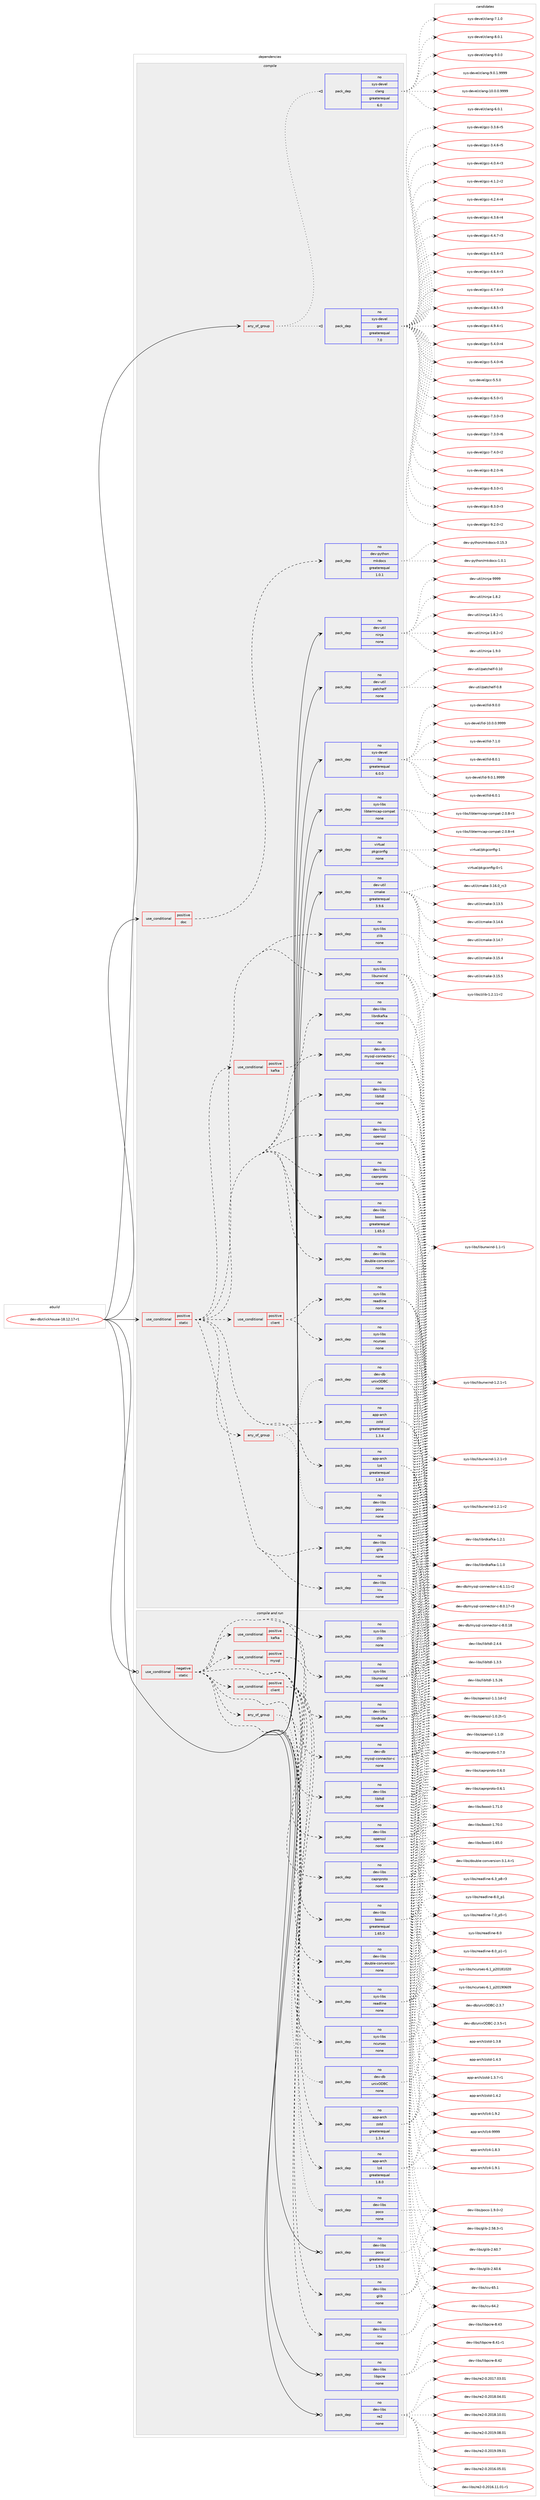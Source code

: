 digraph prolog {

# *************
# Graph options
# *************

newrank=true;
concentrate=true;
compound=true;
graph [rankdir=LR,fontname=Helvetica,fontsize=10,ranksep=1.5];#, ranksep=2.5, nodesep=0.2];
edge  [arrowhead=vee];
node  [fontname=Helvetica,fontsize=10];

# **********
# The ebuild
# **********

subgraph cluster_leftcol {
color=gray;
rank=same;
label=<<i>ebuild</i>>;
id [label="dev-db/clickhouse-18.12.17-r1", color=red, width=4, href="../dev-db/clickhouse-18.12.17-r1.svg"];
}

# ****************
# The dependencies
# ****************

subgraph cluster_midcol {
color=gray;
label=<<i>dependencies</i>>;
subgraph cluster_compile {
fillcolor="#eeeeee";
style=filled;
label=<<i>compile</i>>;
subgraph any9266 {
dependency517587 [label=<<TABLE BORDER="0" CELLBORDER="1" CELLSPACING="0" CELLPADDING="4"><TR><TD CELLPADDING="10">any_of_group</TD></TR></TABLE>>, shape=none, color=red];subgraph pack385512 {
dependency517588 [label=<<TABLE BORDER="0" CELLBORDER="1" CELLSPACING="0" CELLPADDING="4" WIDTH="220"><TR><TD ROWSPAN="6" CELLPADDING="30">pack_dep</TD></TR><TR><TD WIDTH="110">no</TD></TR><TR><TD>sys-devel</TD></TR><TR><TD>gcc</TD></TR><TR><TD>greaterequal</TD></TR><TR><TD>7.0</TD></TR></TABLE>>, shape=none, color=blue];
}
dependency517587:e -> dependency517588:w [weight=20,style="dotted",arrowhead="oinv"];
subgraph pack385513 {
dependency517589 [label=<<TABLE BORDER="0" CELLBORDER="1" CELLSPACING="0" CELLPADDING="4" WIDTH="220"><TR><TD ROWSPAN="6" CELLPADDING="30">pack_dep</TD></TR><TR><TD WIDTH="110">no</TD></TR><TR><TD>sys-devel</TD></TR><TR><TD>clang</TD></TR><TR><TD>greaterequal</TD></TR><TR><TD>6.0</TD></TR></TABLE>>, shape=none, color=blue];
}
dependency517587:e -> dependency517589:w [weight=20,style="dotted",arrowhead="oinv"];
}
id:e -> dependency517587:w [weight=20,style="solid",arrowhead="vee"];
subgraph cond122481 {
dependency517590 [label=<<TABLE BORDER="0" CELLBORDER="1" CELLSPACING="0" CELLPADDING="4"><TR><TD ROWSPAN="3" CELLPADDING="10">use_conditional</TD></TR><TR><TD>positive</TD></TR><TR><TD>doc</TD></TR></TABLE>>, shape=none, color=red];
subgraph pack385514 {
dependency517591 [label=<<TABLE BORDER="0" CELLBORDER="1" CELLSPACING="0" CELLPADDING="4" WIDTH="220"><TR><TD ROWSPAN="6" CELLPADDING="30">pack_dep</TD></TR><TR><TD WIDTH="110">no</TD></TR><TR><TD>dev-python</TD></TR><TR><TD>mkdocs</TD></TR><TR><TD>greaterequal</TD></TR><TR><TD>1.0.1</TD></TR></TABLE>>, shape=none, color=blue];
}
dependency517590:e -> dependency517591:w [weight=20,style="dashed",arrowhead="vee"];
}
id:e -> dependency517590:w [weight=20,style="solid",arrowhead="vee"];
subgraph cond122482 {
dependency517592 [label=<<TABLE BORDER="0" CELLBORDER="1" CELLSPACING="0" CELLPADDING="4"><TR><TD ROWSPAN="3" CELLPADDING="10">use_conditional</TD></TR><TR><TD>positive</TD></TR><TR><TD>static</TD></TR></TABLE>>, shape=none, color=red];
subgraph pack385515 {
dependency517593 [label=<<TABLE BORDER="0" CELLBORDER="1" CELLSPACING="0" CELLPADDING="4" WIDTH="220"><TR><TD ROWSPAN="6" CELLPADDING="30">pack_dep</TD></TR><TR><TD WIDTH="110">no</TD></TR><TR><TD>app-arch</TD></TR><TR><TD>lz4</TD></TR><TR><TD>greaterequal</TD></TR><TR><TD>1.8.0</TD></TR></TABLE>>, shape=none, color=blue];
}
dependency517592:e -> dependency517593:w [weight=20,style="dashed",arrowhead="vee"];
subgraph pack385516 {
dependency517594 [label=<<TABLE BORDER="0" CELLBORDER="1" CELLSPACING="0" CELLPADDING="4" WIDTH="220"><TR><TD ROWSPAN="6" CELLPADDING="30">pack_dep</TD></TR><TR><TD WIDTH="110">no</TD></TR><TR><TD>app-arch</TD></TR><TR><TD>zstd</TD></TR><TR><TD>greaterequal</TD></TR><TR><TD>1.3.4</TD></TR></TABLE>>, shape=none, color=blue];
}
dependency517592:e -> dependency517594:w [weight=20,style="dashed",arrowhead="vee"];
subgraph cond122483 {
dependency517595 [label=<<TABLE BORDER="0" CELLBORDER="1" CELLSPACING="0" CELLPADDING="4"><TR><TD ROWSPAN="3" CELLPADDING="10">use_conditional</TD></TR><TR><TD>positive</TD></TR><TR><TD>client</TD></TR></TABLE>>, shape=none, color=red];
subgraph pack385517 {
dependency517596 [label=<<TABLE BORDER="0" CELLBORDER="1" CELLSPACING="0" CELLPADDING="4" WIDTH="220"><TR><TD ROWSPAN="6" CELLPADDING="30">pack_dep</TD></TR><TR><TD WIDTH="110">no</TD></TR><TR><TD>sys-libs</TD></TR><TR><TD>ncurses</TD></TR><TR><TD>none</TD></TR><TR><TD></TD></TR></TABLE>>, shape=none, color=blue];
}
dependency517595:e -> dependency517596:w [weight=20,style="dashed",arrowhead="vee"];
subgraph pack385518 {
dependency517597 [label=<<TABLE BORDER="0" CELLBORDER="1" CELLSPACING="0" CELLPADDING="4" WIDTH="220"><TR><TD ROWSPAN="6" CELLPADDING="30">pack_dep</TD></TR><TR><TD WIDTH="110">no</TD></TR><TR><TD>sys-libs</TD></TR><TR><TD>readline</TD></TR><TR><TD>none</TD></TR><TR><TD></TD></TR></TABLE>>, shape=none, color=blue];
}
dependency517595:e -> dependency517597:w [weight=20,style="dashed",arrowhead="vee"];
}
dependency517592:e -> dependency517595:w [weight=20,style="dashed",arrowhead="vee"];
subgraph pack385519 {
dependency517598 [label=<<TABLE BORDER="0" CELLBORDER="1" CELLSPACING="0" CELLPADDING="4" WIDTH="220"><TR><TD ROWSPAN="6" CELLPADDING="30">pack_dep</TD></TR><TR><TD WIDTH="110">no</TD></TR><TR><TD>dev-libs</TD></TR><TR><TD>double-conversion</TD></TR><TR><TD>none</TD></TR><TR><TD></TD></TR></TABLE>>, shape=none, color=blue];
}
dependency517592:e -> dependency517598:w [weight=20,style="dashed",arrowhead="vee"];
subgraph pack385520 {
dependency517599 [label=<<TABLE BORDER="0" CELLBORDER="1" CELLSPACING="0" CELLPADDING="4" WIDTH="220"><TR><TD ROWSPAN="6" CELLPADDING="30">pack_dep</TD></TR><TR><TD WIDTH="110">no</TD></TR><TR><TD>dev-libs</TD></TR><TR><TD>capnproto</TD></TR><TR><TD>none</TD></TR><TR><TD></TD></TR></TABLE>>, shape=none, color=blue];
}
dependency517592:e -> dependency517599:w [weight=20,style="dashed",arrowhead="vee"];
subgraph pack385521 {
dependency517600 [label=<<TABLE BORDER="0" CELLBORDER="1" CELLSPACING="0" CELLPADDING="4" WIDTH="220"><TR><TD ROWSPAN="6" CELLPADDING="30">pack_dep</TD></TR><TR><TD WIDTH="110">no</TD></TR><TR><TD>dev-libs</TD></TR><TR><TD>libltdl</TD></TR><TR><TD>none</TD></TR><TR><TD></TD></TR></TABLE>>, shape=none, color=blue];
}
dependency517592:e -> dependency517600:w [weight=20,style="dashed",arrowhead="vee"];
subgraph pack385522 {
dependency517601 [label=<<TABLE BORDER="0" CELLBORDER="1" CELLSPACING="0" CELLPADDING="4" WIDTH="220"><TR><TD ROWSPAN="6" CELLPADDING="30">pack_dep</TD></TR><TR><TD WIDTH="110">no</TD></TR><TR><TD>sys-libs</TD></TR><TR><TD>libunwind</TD></TR><TR><TD>none</TD></TR><TR><TD></TD></TR></TABLE>>, shape=none, color=blue];
}
dependency517592:e -> dependency517601:w [weight=20,style="dashed",arrowhead="vee"];
subgraph pack385523 {
dependency517602 [label=<<TABLE BORDER="0" CELLBORDER="1" CELLSPACING="0" CELLPADDING="4" WIDTH="220"><TR><TD ROWSPAN="6" CELLPADDING="30">pack_dep</TD></TR><TR><TD WIDTH="110">no</TD></TR><TR><TD>sys-libs</TD></TR><TR><TD>zlib</TD></TR><TR><TD>none</TD></TR><TR><TD></TD></TR></TABLE>>, shape=none, color=blue];
}
dependency517592:e -> dependency517602:w [weight=20,style="dashed",arrowhead="vee"];
subgraph any9267 {
dependency517603 [label=<<TABLE BORDER="0" CELLBORDER="1" CELLSPACING="0" CELLPADDING="4"><TR><TD CELLPADDING="10">any_of_group</TD></TR></TABLE>>, shape=none, color=red];subgraph pack385524 {
dependency517604 [label=<<TABLE BORDER="0" CELLBORDER="1" CELLSPACING="0" CELLPADDING="4" WIDTH="220"><TR><TD ROWSPAN="6" CELLPADDING="30">pack_dep</TD></TR><TR><TD WIDTH="110">no</TD></TR><TR><TD>dev-db</TD></TR><TR><TD>unixODBC</TD></TR><TR><TD>none</TD></TR><TR><TD></TD></TR></TABLE>>, shape=none, color=blue];
}
dependency517603:e -> dependency517604:w [weight=20,style="dotted",arrowhead="oinv"];
subgraph pack385525 {
dependency517605 [label=<<TABLE BORDER="0" CELLBORDER="1" CELLSPACING="0" CELLPADDING="4" WIDTH="220"><TR><TD ROWSPAN="6" CELLPADDING="30">pack_dep</TD></TR><TR><TD WIDTH="110">no</TD></TR><TR><TD>dev-libs</TD></TR><TR><TD>poco</TD></TR><TR><TD>none</TD></TR><TR><TD></TD></TR></TABLE>>, shape=none, color=blue];
}
dependency517603:e -> dependency517605:w [weight=20,style="dotted",arrowhead="oinv"];
}
dependency517592:e -> dependency517603:w [weight=20,style="dashed",arrowhead="vee"];
subgraph pack385526 {
dependency517606 [label=<<TABLE BORDER="0" CELLBORDER="1" CELLSPACING="0" CELLPADDING="4" WIDTH="220"><TR><TD ROWSPAN="6" CELLPADDING="30">pack_dep</TD></TR><TR><TD WIDTH="110">no</TD></TR><TR><TD>dev-libs</TD></TR><TR><TD>icu</TD></TR><TR><TD>none</TD></TR><TR><TD></TD></TR></TABLE>>, shape=none, color=blue];
}
dependency517592:e -> dependency517606:w [weight=20,style="dashed",arrowhead="vee"];
subgraph pack385527 {
dependency517607 [label=<<TABLE BORDER="0" CELLBORDER="1" CELLSPACING="0" CELLPADDING="4" WIDTH="220"><TR><TD ROWSPAN="6" CELLPADDING="30">pack_dep</TD></TR><TR><TD WIDTH="110">no</TD></TR><TR><TD>dev-libs</TD></TR><TR><TD>glib</TD></TR><TR><TD>none</TD></TR><TR><TD></TD></TR></TABLE>>, shape=none, color=blue];
}
dependency517592:e -> dependency517607:w [weight=20,style="dashed",arrowhead="vee"];
subgraph pack385528 {
dependency517608 [label=<<TABLE BORDER="0" CELLBORDER="1" CELLSPACING="0" CELLPADDING="4" WIDTH="220"><TR><TD ROWSPAN="6" CELLPADDING="30">pack_dep</TD></TR><TR><TD WIDTH="110">no</TD></TR><TR><TD>dev-libs</TD></TR><TR><TD>boost</TD></TR><TR><TD>greaterequal</TD></TR><TR><TD>1.65.0</TD></TR></TABLE>>, shape=none, color=blue];
}
dependency517592:e -> dependency517608:w [weight=20,style="dashed",arrowhead="vee"];
subgraph pack385529 {
dependency517609 [label=<<TABLE BORDER="0" CELLBORDER="1" CELLSPACING="0" CELLPADDING="4" WIDTH="220"><TR><TD ROWSPAN="6" CELLPADDING="30">pack_dep</TD></TR><TR><TD WIDTH="110">no</TD></TR><TR><TD>dev-libs</TD></TR><TR><TD>openssl</TD></TR><TR><TD>none</TD></TR><TR><TD></TD></TR></TABLE>>, shape=none, color=blue];
}
dependency517592:e -> dependency517609:w [weight=20,style="dashed",arrowhead="vee"];
subgraph pack385530 {
dependency517610 [label=<<TABLE BORDER="0" CELLBORDER="1" CELLSPACING="0" CELLPADDING="4" WIDTH="220"><TR><TD ROWSPAN="6" CELLPADDING="30">pack_dep</TD></TR><TR><TD WIDTH="110">no</TD></TR><TR><TD>dev-db</TD></TR><TR><TD>mysql-connector-c</TD></TR><TR><TD>none</TD></TR><TR><TD></TD></TR></TABLE>>, shape=none, color=blue];
}
dependency517592:e -> dependency517610:w [weight=20,style="dashed",arrowhead="vee"];
subgraph cond122484 {
dependency517611 [label=<<TABLE BORDER="0" CELLBORDER="1" CELLSPACING="0" CELLPADDING="4"><TR><TD ROWSPAN="3" CELLPADDING="10">use_conditional</TD></TR><TR><TD>positive</TD></TR><TR><TD>kafka</TD></TR></TABLE>>, shape=none, color=red];
subgraph pack385531 {
dependency517612 [label=<<TABLE BORDER="0" CELLBORDER="1" CELLSPACING="0" CELLPADDING="4" WIDTH="220"><TR><TD ROWSPAN="6" CELLPADDING="30">pack_dep</TD></TR><TR><TD WIDTH="110">no</TD></TR><TR><TD>dev-libs</TD></TR><TR><TD>librdkafka</TD></TR><TR><TD>none</TD></TR><TR><TD></TD></TR></TABLE>>, shape=none, color=blue];
}
dependency517611:e -> dependency517612:w [weight=20,style="dashed",arrowhead="vee"];
}
dependency517592:e -> dependency517611:w [weight=20,style="dashed",arrowhead="vee"];
}
id:e -> dependency517592:w [weight=20,style="solid",arrowhead="vee"];
subgraph pack385532 {
dependency517613 [label=<<TABLE BORDER="0" CELLBORDER="1" CELLSPACING="0" CELLPADDING="4" WIDTH="220"><TR><TD ROWSPAN="6" CELLPADDING="30">pack_dep</TD></TR><TR><TD WIDTH="110">no</TD></TR><TR><TD>dev-util</TD></TR><TR><TD>cmake</TD></TR><TR><TD>greaterequal</TD></TR><TR><TD>3.9.6</TD></TR></TABLE>>, shape=none, color=blue];
}
id:e -> dependency517613:w [weight=20,style="solid",arrowhead="vee"];
subgraph pack385533 {
dependency517614 [label=<<TABLE BORDER="0" CELLBORDER="1" CELLSPACING="0" CELLPADDING="4" WIDTH="220"><TR><TD ROWSPAN="6" CELLPADDING="30">pack_dep</TD></TR><TR><TD WIDTH="110">no</TD></TR><TR><TD>dev-util</TD></TR><TR><TD>ninja</TD></TR><TR><TD>none</TD></TR><TR><TD></TD></TR></TABLE>>, shape=none, color=blue];
}
id:e -> dependency517614:w [weight=20,style="solid",arrowhead="vee"];
subgraph pack385534 {
dependency517615 [label=<<TABLE BORDER="0" CELLBORDER="1" CELLSPACING="0" CELLPADDING="4" WIDTH="220"><TR><TD ROWSPAN="6" CELLPADDING="30">pack_dep</TD></TR><TR><TD WIDTH="110">no</TD></TR><TR><TD>dev-util</TD></TR><TR><TD>patchelf</TD></TR><TR><TD>none</TD></TR><TR><TD></TD></TR></TABLE>>, shape=none, color=blue];
}
id:e -> dependency517615:w [weight=20,style="solid",arrowhead="vee"];
subgraph pack385535 {
dependency517616 [label=<<TABLE BORDER="0" CELLBORDER="1" CELLSPACING="0" CELLPADDING="4" WIDTH="220"><TR><TD ROWSPAN="6" CELLPADDING="30">pack_dep</TD></TR><TR><TD WIDTH="110">no</TD></TR><TR><TD>sys-devel</TD></TR><TR><TD>lld</TD></TR><TR><TD>greaterequal</TD></TR><TR><TD>6.0.0</TD></TR></TABLE>>, shape=none, color=blue];
}
id:e -> dependency517616:w [weight=20,style="solid",arrowhead="vee"];
subgraph pack385536 {
dependency517617 [label=<<TABLE BORDER="0" CELLBORDER="1" CELLSPACING="0" CELLPADDING="4" WIDTH="220"><TR><TD ROWSPAN="6" CELLPADDING="30">pack_dep</TD></TR><TR><TD WIDTH="110">no</TD></TR><TR><TD>sys-libs</TD></TR><TR><TD>libtermcap-compat</TD></TR><TR><TD>none</TD></TR><TR><TD></TD></TR></TABLE>>, shape=none, color=blue];
}
id:e -> dependency517617:w [weight=20,style="solid",arrowhead="vee"];
subgraph pack385537 {
dependency517618 [label=<<TABLE BORDER="0" CELLBORDER="1" CELLSPACING="0" CELLPADDING="4" WIDTH="220"><TR><TD ROWSPAN="6" CELLPADDING="30">pack_dep</TD></TR><TR><TD WIDTH="110">no</TD></TR><TR><TD>virtual</TD></TR><TR><TD>pkgconfig</TD></TR><TR><TD>none</TD></TR><TR><TD></TD></TR></TABLE>>, shape=none, color=blue];
}
id:e -> dependency517618:w [weight=20,style="solid",arrowhead="vee"];
}
subgraph cluster_compileandrun {
fillcolor="#eeeeee";
style=filled;
label=<<i>compile and run</i>>;
subgraph cond122485 {
dependency517619 [label=<<TABLE BORDER="0" CELLBORDER="1" CELLSPACING="0" CELLPADDING="4"><TR><TD ROWSPAN="3" CELLPADDING="10">use_conditional</TD></TR><TR><TD>negative</TD></TR><TR><TD>static</TD></TR></TABLE>>, shape=none, color=red];
subgraph pack385538 {
dependency517620 [label=<<TABLE BORDER="0" CELLBORDER="1" CELLSPACING="0" CELLPADDING="4" WIDTH="220"><TR><TD ROWSPAN="6" CELLPADDING="30">pack_dep</TD></TR><TR><TD WIDTH="110">no</TD></TR><TR><TD>app-arch</TD></TR><TR><TD>lz4</TD></TR><TR><TD>greaterequal</TD></TR><TR><TD>1.8.0</TD></TR></TABLE>>, shape=none, color=blue];
}
dependency517619:e -> dependency517620:w [weight=20,style="dashed",arrowhead="vee"];
subgraph pack385539 {
dependency517621 [label=<<TABLE BORDER="0" CELLBORDER="1" CELLSPACING="0" CELLPADDING="4" WIDTH="220"><TR><TD ROWSPAN="6" CELLPADDING="30">pack_dep</TD></TR><TR><TD WIDTH="110">no</TD></TR><TR><TD>app-arch</TD></TR><TR><TD>zstd</TD></TR><TR><TD>greaterequal</TD></TR><TR><TD>1.3.4</TD></TR></TABLE>>, shape=none, color=blue];
}
dependency517619:e -> dependency517621:w [weight=20,style="dashed",arrowhead="vee"];
subgraph cond122486 {
dependency517622 [label=<<TABLE BORDER="0" CELLBORDER="1" CELLSPACING="0" CELLPADDING="4"><TR><TD ROWSPAN="3" CELLPADDING="10">use_conditional</TD></TR><TR><TD>positive</TD></TR><TR><TD>client</TD></TR></TABLE>>, shape=none, color=red];
subgraph pack385540 {
dependency517623 [label=<<TABLE BORDER="0" CELLBORDER="1" CELLSPACING="0" CELLPADDING="4" WIDTH="220"><TR><TD ROWSPAN="6" CELLPADDING="30">pack_dep</TD></TR><TR><TD WIDTH="110">no</TD></TR><TR><TD>sys-libs</TD></TR><TR><TD>ncurses</TD></TR><TR><TD>none</TD></TR><TR><TD></TD></TR></TABLE>>, shape=none, color=blue];
}
dependency517622:e -> dependency517623:w [weight=20,style="dashed",arrowhead="vee"];
subgraph pack385541 {
dependency517624 [label=<<TABLE BORDER="0" CELLBORDER="1" CELLSPACING="0" CELLPADDING="4" WIDTH="220"><TR><TD ROWSPAN="6" CELLPADDING="30">pack_dep</TD></TR><TR><TD WIDTH="110">no</TD></TR><TR><TD>sys-libs</TD></TR><TR><TD>readline</TD></TR><TR><TD>none</TD></TR><TR><TD></TD></TR></TABLE>>, shape=none, color=blue];
}
dependency517622:e -> dependency517624:w [weight=20,style="dashed",arrowhead="vee"];
}
dependency517619:e -> dependency517622:w [weight=20,style="dashed",arrowhead="vee"];
subgraph pack385542 {
dependency517625 [label=<<TABLE BORDER="0" CELLBORDER="1" CELLSPACING="0" CELLPADDING="4" WIDTH="220"><TR><TD ROWSPAN="6" CELLPADDING="30">pack_dep</TD></TR><TR><TD WIDTH="110">no</TD></TR><TR><TD>dev-libs</TD></TR><TR><TD>double-conversion</TD></TR><TR><TD>none</TD></TR><TR><TD></TD></TR></TABLE>>, shape=none, color=blue];
}
dependency517619:e -> dependency517625:w [weight=20,style="dashed",arrowhead="vee"];
subgraph pack385543 {
dependency517626 [label=<<TABLE BORDER="0" CELLBORDER="1" CELLSPACING="0" CELLPADDING="4" WIDTH="220"><TR><TD ROWSPAN="6" CELLPADDING="30">pack_dep</TD></TR><TR><TD WIDTH="110">no</TD></TR><TR><TD>dev-libs</TD></TR><TR><TD>capnproto</TD></TR><TR><TD>none</TD></TR><TR><TD></TD></TR></TABLE>>, shape=none, color=blue];
}
dependency517619:e -> dependency517626:w [weight=20,style="dashed",arrowhead="vee"];
subgraph pack385544 {
dependency517627 [label=<<TABLE BORDER="0" CELLBORDER="1" CELLSPACING="0" CELLPADDING="4" WIDTH="220"><TR><TD ROWSPAN="6" CELLPADDING="30">pack_dep</TD></TR><TR><TD WIDTH="110">no</TD></TR><TR><TD>dev-libs</TD></TR><TR><TD>libltdl</TD></TR><TR><TD>none</TD></TR><TR><TD></TD></TR></TABLE>>, shape=none, color=blue];
}
dependency517619:e -> dependency517627:w [weight=20,style="dashed",arrowhead="vee"];
subgraph pack385545 {
dependency517628 [label=<<TABLE BORDER="0" CELLBORDER="1" CELLSPACING="0" CELLPADDING="4" WIDTH="220"><TR><TD ROWSPAN="6" CELLPADDING="30">pack_dep</TD></TR><TR><TD WIDTH="110">no</TD></TR><TR><TD>sys-libs</TD></TR><TR><TD>libunwind</TD></TR><TR><TD>none</TD></TR><TR><TD></TD></TR></TABLE>>, shape=none, color=blue];
}
dependency517619:e -> dependency517628:w [weight=20,style="dashed",arrowhead="vee"];
subgraph pack385546 {
dependency517629 [label=<<TABLE BORDER="0" CELLBORDER="1" CELLSPACING="0" CELLPADDING="4" WIDTH="220"><TR><TD ROWSPAN="6" CELLPADDING="30">pack_dep</TD></TR><TR><TD WIDTH="110">no</TD></TR><TR><TD>sys-libs</TD></TR><TR><TD>zlib</TD></TR><TR><TD>none</TD></TR><TR><TD></TD></TR></TABLE>>, shape=none, color=blue];
}
dependency517619:e -> dependency517629:w [weight=20,style="dashed",arrowhead="vee"];
subgraph any9268 {
dependency517630 [label=<<TABLE BORDER="0" CELLBORDER="1" CELLSPACING="0" CELLPADDING="4"><TR><TD CELLPADDING="10">any_of_group</TD></TR></TABLE>>, shape=none, color=red];subgraph pack385547 {
dependency517631 [label=<<TABLE BORDER="0" CELLBORDER="1" CELLSPACING="0" CELLPADDING="4" WIDTH="220"><TR><TD ROWSPAN="6" CELLPADDING="30">pack_dep</TD></TR><TR><TD WIDTH="110">no</TD></TR><TR><TD>dev-db</TD></TR><TR><TD>unixODBC</TD></TR><TR><TD>none</TD></TR><TR><TD></TD></TR></TABLE>>, shape=none, color=blue];
}
dependency517630:e -> dependency517631:w [weight=20,style="dotted",arrowhead="oinv"];
subgraph pack385548 {
dependency517632 [label=<<TABLE BORDER="0" CELLBORDER="1" CELLSPACING="0" CELLPADDING="4" WIDTH="220"><TR><TD ROWSPAN="6" CELLPADDING="30">pack_dep</TD></TR><TR><TD WIDTH="110">no</TD></TR><TR><TD>dev-libs</TD></TR><TR><TD>poco</TD></TR><TR><TD>none</TD></TR><TR><TD></TD></TR></TABLE>>, shape=none, color=blue];
}
dependency517630:e -> dependency517632:w [weight=20,style="dotted",arrowhead="oinv"];
}
dependency517619:e -> dependency517630:w [weight=20,style="dashed",arrowhead="vee"];
subgraph pack385549 {
dependency517633 [label=<<TABLE BORDER="0" CELLBORDER="1" CELLSPACING="0" CELLPADDING="4" WIDTH="220"><TR><TD ROWSPAN="6" CELLPADDING="30">pack_dep</TD></TR><TR><TD WIDTH="110">no</TD></TR><TR><TD>dev-libs</TD></TR><TR><TD>icu</TD></TR><TR><TD>none</TD></TR><TR><TD></TD></TR></TABLE>>, shape=none, color=blue];
}
dependency517619:e -> dependency517633:w [weight=20,style="dashed",arrowhead="vee"];
subgraph pack385550 {
dependency517634 [label=<<TABLE BORDER="0" CELLBORDER="1" CELLSPACING="0" CELLPADDING="4" WIDTH="220"><TR><TD ROWSPAN="6" CELLPADDING="30">pack_dep</TD></TR><TR><TD WIDTH="110">no</TD></TR><TR><TD>dev-libs</TD></TR><TR><TD>glib</TD></TR><TR><TD>none</TD></TR><TR><TD></TD></TR></TABLE>>, shape=none, color=blue];
}
dependency517619:e -> dependency517634:w [weight=20,style="dashed",arrowhead="vee"];
subgraph pack385551 {
dependency517635 [label=<<TABLE BORDER="0" CELLBORDER="1" CELLSPACING="0" CELLPADDING="4" WIDTH="220"><TR><TD ROWSPAN="6" CELLPADDING="30">pack_dep</TD></TR><TR><TD WIDTH="110">no</TD></TR><TR><TD>dev-libs</TD></TR><TR><TD>boost</TD></TR><TR><TD>greaterequal</TD></TR><TR><TD>1.65.0</TD></TR></TABLE>>, shape=none, color=blue];
}
dependency517619:e -> dependency517635:w [weight=20,style="dashed",arrowhead="vee"];
subgraph pack385552 {
dependency517636 [label=<<TABLE BORDER="0" CELLBORDER="1" CELLSPACING="0" CELLPADDING="4" WIDTH="220"><TR><TD ROWSPAN="6" CELLPADDING="30">pack_dep</TD></TR><TR><TD WIDTH="110">no</TD></TR><TR><TD>dev-libs</TD></TR><TR><TD>openssl</TD></TR><TR><TD>none</TD></TR><TR><TD></TD></TR></TABLE>>, shape=none, color=blue];
}
dependency517619:e -> dependency517636:w [weight=20,style="dashed",arrowhead="vee"];
subgraph cond122487 {
dependency517637 [label=<<TABLE BORDER="0" CELLBORDER="1" CELLSPACING="0" CELLPADDING="4"><TR><TD ROWSPAN="3" CELLPADDING="10">use_conditional</TD></TR><TR><TD>positive</TD></TR><TR><TD>kafka</TD></TR></TABLE>>, shape=none, color=red];
subgraph pack385553 {
dependency517638 [label=<<TABLE BORDER="0" CELLBORDER="1" CELLSPACING="0" CELLPADDING="4" WIDTH="220"><TR><TD ROWSPAN="6" CELLPADDING="30">pack_dep</TD></TR><TR><TD WIDTH="110">no</TD></TR><TR><TD>dev-libs</TD></TR><TR><TD>librdkafka</TD></TR><TR><TD>none</TD></TR><TR><TD></TD></TR></TABLE>>, shape=none, color=blue];
}
dependency517637:e -> dependency517638:w [weight=20,style="dashed",arrowhead="vee"];
}
dependency517619:e -> dependency517637:w [weight=20,style="dashed",arrowhead="vee"];
subgraph cond122488 {
dependency517639 [label=<<TABLE BORDER="0" CELLBORDER="1" CELLSPACING="0" CELLPADDING="4"><TR><TD ROWSPAN="3" CELLPADDING="10">use_conditional</TD></TR><TR><TD>positive</TD></TR><TR><TD>mysql</TD></TR></TABLE>>, shape=none, color=red];
subgraph pack385554 {
dependency517640 [label=<<TABLE BORDER="0" CELLBORDER="1" CELLSPACING="0" CELLPADDING="4" WIDTH="220"><TR><TD ROWSPAN="6" CELLPADDING="30">pack_dep</TD></TR><TR><TD WIDTH="110">no</TD></TR><TR><TD>dev-db</TD></TR><TR><TD>mysql-connector-c</TD></TR><TR><TD>none</TD></TR><TR><TD></TD></TR></TABLE>>, shape=none, color=blue];
}
dependency517639:e -> dependency517640:w [weight=20,style="dashed",arrowhead="vee"];
}
dependency517619:e -> dependency517639:w [weight=20,style="dashed",arrowhead="vee"];
}
id:e -> dependency517619:w [weight=20,style="solid",arrowhead="odotvee"];
subgraph pack385555 {
dependency517641 [label=<<TABLE BORDER="0" CELLBORDER="1" CELLSPACING="0" CELLPADDING="4" WIDTH="220"><TR><TD ROWSPAN="6" CELLPADDING="30">pack_dep</TD></TR><TR><TD WIDTH="110">no</TD></TR><TR><TD>dev-libs</TD></TR><TR><TD>libpcre</TD></TR><TR><TD>none</TD></TR><TR><TD></TD></TR></TABLE>>, shape=none, color=blue];
}
id:e -> dependency517641:w [weight=20,style="solid",arrowhead="odotvee"];
subgraph pack385556 {
dependency517642 [label=<<TABLE BORDER="0" CELLBORDER="1" CELLSPACING="0" CELLPADDING="4" WIDTH="220"><TR><TD ROWSPAN="6" CELLPADDING="30">pack_dep</TD></TR><TR><TD WIDTH="110">no</TD></TR><TR><TD>dev-libs</TD></TR><TR><TD>poco</TD></TR><TR><TD>greaterequal</TD></TR><TR><TD>1.9.0</TD></TR></TABLE>>, shape=none, color=blue];
}
id:e -> dependency517642:w [weight=20,style="solid",arrowhead="odotvee"];
subgraph pack385557 {
dependency517643 [label=<<TABLE BORDER="0" CELLBORDER="1" CELLSPACING="0" CELLPADDING="4" WIDTH="220"><TR><TD ROWSPAN="6" CELLPADDING="30">pack_dep</TD></TR><TR><TD WIDTH="110">no</TD></TR><TR><TD>dev-libs</TD></TR><TR><TD>re2</TD></TR><TR><TD>none</TD></TR><TR><TD></TD></TR></TABLE>>, shape=none, color=blue];
}
id:e -> dependency517643:w [weight=20,style="solid",arrowhead="odotvee"];
}
subgraph cluster_run {
fillcolor="#eeeeee";
style=filled;
label=<<i>run</i>>;
}
}

# **************
# The candidates
# **************

subgraph cluster_choices {
rank=same;
color=gray;
label=<<i>candidates</i>>;

subgraph choice385512 {
color=black;
nodesep=1;
choice115121115451001011181011084710399994551465146544511453 [label="sys-devel/gcc-3.3.6-r5", color=red, width=4,href="../sys-devel/gcc-3.3.6-r5.svg"];
choice115121115451001011181011084710399994551465246544511453 [label="sys-devel/gcc-3.4.6-r5", color=red, width=4,href="../sys-devel/gcc-3.4.6-r5.svg"];
choice115121115451001011181011084710399994552464846524511451 [label="sys-devel/gcc-4.0.4-r3", color=red, width=4,href="../sys-devel/gcc-4.0.4-r3.svg"];
choice115121115451001011181011084710399994552464946504511450 [label="sys-devel/gcc-4.1.2-r2", color=red, width=4,href="../sys-devel/gcc-4.1.2-r2.svg"];
choice115121115451001011181011084710399994552465046524511452 [label="sys-devel/gcc-4.2.4-r4", color=red, width=4,href="../sys-devel/gcc-4.2.4-r4.svg"];
choice115121115451001011181011084710399994552465146544511452 [label="sys-devel/gcc-4.3.6-r4", color=red, width=4,href="../sys-devel/gcc-4.3.6-r4.svg"];
choice115121115451001011181011084710399994552465246554511451 [label="sys-devel/gcc-4.4.7-r3", color=red, width=4,href="../sys-devel/gcc-4.4.7-r3.svg"];
choice115121115451001011181011084710399994552465346524511451 [label="sys-devel/gcc-4.5.4-r3", color=red, width=4,href="../sys-devel/gcc-4.5.4-r3.svg"];
choice115121115451001011181011084710399994552465446524511451 [label="sys-devel/gcc-4.6.4-r3", color=red, width=4,href="../sys-devel/gcc-4.6.4-r3.svg"];
choice115121115451001011181011084710399994552465546524511451 [label="sys-devel/gcc-4.7.4-r3", color=red, width=4,href="../sys-devel/gcc-4.7.4-r3.svg"];
choice115121115451001011181011084710399994552465646534511451 [label="sys-devel/gcc-4.8.5-r3", color=red, width=4,href="../sys-devel/gcc-4.8.5-r3.svg"];
choice115121115451001011181011084710399994552465746524511449 [label="sys-devel/gcc-4.9.4-r1", color=red, width=4,href="../sys-devel/gcc-4.9.4-r1.svg"];
choice115121115451001011181011084710399994553465246484511452 [label="sys-devel/gcc-5.4.0-r4", color=red, width=4,href="../sys-devel/gcc-5.4.0-r4.svg"];
choice115121115451001011181011084710399994553465246484511454 [label="sys-devel/gcc-5.4.0-r6", color=red, width=4,href="../sys-devel/gcc-5.4.0-r6.svg"];
choice11512111545100101118101108471039999455346534648 [label="sys-devel/gcc-5.5.0", color=red, width=4,href="../sys-devel/gcc-5.5.0.svg"];
choice115121115451001011181011084710399994554465346484511449 [label="sys-devel/gcc-6.5.0-r1", color=red, width=4,href="../sys-devel/gcc-6.5.0-r1.svg"];
choice115121115451001011181011084710399994555465146484511451 [label="sys-devel/gcc-7.3.0-r3", color=red, width=4,href="../sys-devel/gcc-7.3.0-r3.svg"];
choice115121115451001011181011084710399994555465146484511454 [label="sys-devel/gcc-7.3.0-r6", color=red, width=4,href="../sys-devel/gcc-7.3.0-r6.svg"];
choice115121115451001011181011084710399994555465246484511450 [label="sys-devel/gcc-7.4.0-r2", color=red, width=4,href="../sys-devel/gcc-7.4.0-r2.svg"];
choice115121115451001011181011084710399994556465046484511454 [label="sys-devel/gcc-8.2.0-r6", color=red, width=4,href="../sys-devel/gcc-8.2.0-r6.svg"];
choice115121115451001011181011084710399994556465146484511449 [label="sys-devel/gcc-8.3.0-r1", color=red, width=4,href="../sys-devel/gcc-8.3.0-r1.svg"];
choice115121115451001011181011084710399994556465146484511451 [label="sys-devel/gcc-8.3.0-r3", color=red, width=4,href="../sys-devel/gcc-8.3.0-r3.svg"];
choice115121115451001011181011084710399994557465046484511450 [label="sys-devel/gcc-9.2.0-r2", color=red, width=4,href="../sys-devel/gcc-9.2.0-r2.svg"];
dependency517588:e -> choice115121115451001011181011084710399994551465146544511453:w [style=dotted,weight="100"];
dependency517588:e -> choice115121115451001011181011084710399994551465246544511453:w [style=dotted,weight="100"];
dependency517588:e -> choice115121115451001011181011084710399994552464846524511451:w [style=dotted,weight="100"];
dependency517588:e -> choice115121115451001011181011084710399994552464946504511450:w [style=dotted,weight="100"];
dependency517588:e -> choice115121115451001011181011084710399994552465046524511452:w [style=dotted,weight="100"];
dependency517588:e -> choice115121115451001011181011084710399994552465146544511452:w [style=dotted,weight="100"];
dependency517588:e -> choice115121115451001011181011084710399994552465246554511451:w [style=dotted,weight="100"];
dependency517588:e -> choice115121115451001011181011084710399994552465346524511451:w [style=dotted,weight="100"];
dependency517588:e -> choice115121115451001011181011084710399994552465446524511451:w [style=dotted,weight="100"];
dependency517588:e -> choice115121115451001011181011084710399994552465546524511451:w [style=dotted,weight="100"];
dependency517588:e -> choice115121115451001011181011084710399994552465646534511451:w [style=dotted,weight="100"];
dependency517588:e -> choice115121115451001011181011084710399994552465746524511449:w [style=dotted,weight="100"];
dependency517588:e -> choice115121115451001011181011084710399994553465246484511452:w [style=dotted,weight="100"];
dependency517588:e -> choice115121115451001011181011084710399994553465246484511454:w [style=dotted,weight="100"];
dependency517588:e -> choice11512111545100101118101108471039999455346534648:w [style=dotted,weight="100"];
dependency517588:e -> choice115121115451001011181011084710399994554465346484511449:w [style=dotted,weight="100"];
dependency517588:e -> choice115121115451001011181011084710399994555465146484511451:w [style=dotted,weight="100"];
dependency517588:e -> choice115121115451001011181011084710399994555465146484511454:w [style=dotted,weight="100"];
dependency517588:e -> choice115121115451001011181011084710399994555465246484511450:w [style=dotted,weight="100"];
dependency517588:e -> choice115121115451001011181011084710399994556465046484511454:w [style=dotted,weight="100"];
dependency517588:e -> choice115121115451001011181011084710399994556465146484511449:w [style=dotted,weight="100"];
dependency517588:e -> choice115121115451001011181011084710399994556465146484511451:w [style=dotted,weight="100"];
dependency517588:e -> choice115121115451001011181011084710399994557465046484511450:w [style=dotted,weight="100"];
}
subgraph choice385513 {
color=black;
nodesep=1;
choice11512111545100101118101108479910897110103454948464846484657575757 [label="sys-devel/clang-10.0.0.9999", color=red, width=4,href="../sys-devel/clang-10.0.0.9999.svg"];
choice11512111545100101118101108479910897110103455446484649 [label="sys-devel/clang-6.0.1", color=red, width=4,href="../sys-devel/clang-6.0.1.svg"];
choice11512111545100101118101108479910897110103455546494648 [label="sys-devel/clang-7.1.0", color=red, width=4,href="../sys-devel/clang-7.1.0.svg"];
choice11512111545100101118101108479910897110103455646484649 [label="sys-devel/clang-8.0.1", color=red, width=4,href="../sys-devel/clang-8.0.1.svg"];
choice11512111545100101118101108479910897110103455746484648 [label="sys-devel/clang-9.0.0", color=red, width=4,href="../sys-devel/clang-9.0.0.svg"];
choice115121115451001011181011084799108971101034557464846494657575757 [label="sys-devel/clang-9.0.1.9999", color=red, width=4,href="../sys-devel/clang-9.0.1.9999.svg"];
dependency517589:e -> choice11512111545100101118101108479910897110103454948464846484657575757:w [style=dotted,weight="100"];
dependency517589:e -> choice11512111545100101118101108479910897110103455446484649:w [style=dotted,weight="100"];
dependency517589:e -> choice11512111545100101118101108479910897110103455546494648:w [style=dotted,weight="100"];
dependency517589:e -> choice11512111545100101118101108479910897110103455646484649:w [style=dotted,weight="100"];
dependency517589:e -> choice11512111545100101118101108479910897110103455746484648:w [style=dotted,weight="100"];
dependency517589:e -> choice115121115451001011181011084799108971101034557464846494657575757:w [style=dotted,weight="100"];
}
subgraph choice385514 {
color=black;
nodesep=1;
choice10010111845112121116104111110471091071001119911545484649534651 [label="dev-python/mkdocs-0.15.3", color=red, width=4,href="../dev-python/mkdocs-0.15.3.svg"];
choice100101118451121211161041111104710910710011199115454946484649 [label="dev-python/mkdocs-1.0.1", color=red, width=4,href="../dev-python/mkdocs-1.0.1.svg"];
dependency517591:e -> choice10010111845112121116104111110471091071001119911545484649534651:w [style=dotted,weight="100"];
dependency517591:e -> choice100101118451121211161041111104710910710011199115454946484649:w [style=dotted,weight="100"];
}
subgraph choice385515 {
color=black;
nodesep=1;
choice971121124597114991044710812252454946564651 [label="app-arch/lz4-1.8.3", color=red, width=4,href="../app-arch/lz4-1.8.3.svg"];
choice971121124597114991044710812252454946574649 [label="app-arch/lz4-1.9.1", color=red, width=4,href="../app-arch/lz4-1.9.1.svg"];
choice971121124597114991044710812252454946574650 [label="app-arch/lz4-1.9.2", color=red, width=4,href="../app-arch/lz4-1.9.2.svg"];
choice9711211245971149910447108122524557575757 [label="app-arch/lz4-9999", color=red, width=4,href="../app-arch/lz4-9999.svg"];
dependency517593:e -> choice971121124597114991044710812252454946564651:w [style=dotted,weight="100"];
dependency517593:e -> choice971121124597114991044710812252454946574649:w [style=dotted,weight="100"];
dependency517593:e -> choice971121124597114991044710812252454946574650:w [style=dotted,weight="100"];
dependency517593:e -> choice9711211245971149910447108122524557575757:w [style=dotted,weight="100"];
}
subgraph choice385516 {
color=black;
nodesep=1;
choice97112112459711499104471221151161004549465146554511449 [label="app-arch/zstd-1.3.7-r1", color=red, width=4,href="../app-arch/zstd-1.3.7-r1.svg"];
choice9711211245971149910447122115116100454946514656 [label="app-arch/zstd-1.3.8", color=red, width=4,href="../app-arch/zstd-1.3.8.svg"];
choice9711211245971149910447122115116100454946524650 [label="app-arch/zstd-1.4.2", color=red, width=4,href="../app-arch/zstd-1.4.2.svg"];
choice9711211245971149910447122115116100454946524651 [label="app-arch/zstd-1.4.3", color=red, width=4,href="../app-arch/zstd-1.4.3.svg"];
dependency517594:e -> choice97112112459711499104471221151161004549465146554511449:w [style=dotted,weight="100"];
dependency517594:e -> choice9711211245971149910447122115116100454946514656:w [style=dotted,weight="100"];
dependency517594:e -> choice9711211245971149910447122115116100454946524650:w [style=dotted,weight="100"];
dependency517594:e -> choice9711211245971149910447122115116100454946524651:w [style=dotted,weight="100"];
}
subgraph choice385517 {
color=black;
nodesep=1;
choice1151211154510810598115471109911711411510111545544649951125048495649485048 [label="sys-libs/ncurses-6.1_p20181020", color=red, width=4,href="../sys-libs/ncurses-6.1_p20181020.svg"];
choice1151211154510810598115471109911711411510111545544649951125048495748544857 [label="sys-libs/ncurses-6.1_p20190609", color=red, width=4,href="../sys-libs/ncurses-6.1_p20190609.svg"];
dependency517596:e -> choice1151211154510810598115471109911711411510111545544649951125048495649485048:w [style=dotted,weight="100"];
dependency517596:e -> choice1151211154510810598115471109911711411510111545544649951125048495748544857:w [style=dotted,weight="100"];
}
subgraph choice385518 {
color=black;
nodesep=1;
choice115121115451081059811547114101971001081051101014554465195112564511451 [label="sys-libs/readline-6.3_p8-r3", color=red, width=4,href="../sys-libs/readline-6.3_p8-r3.svg"];
choice115121115451081059811547114101971001081051101014555464895112534511449 [label="sys-libs/readline-7.0_p5-r1", color=red, width=4,href="../sys-libs/readline-7.0_p5-r1.svg"];
choice1151211154510810598115471141019710010810511010145564648 [label="sys-libs/readline-8.0", color=red, width=4,href="../sys-libs/readline-8.0.svg"];
choice11512111545108105981154711410197100108105110101455646489511249 [label="sys-libs/readline-8.0_p1", color=red, width=4,href="../sys-libs/readline-8.0_p1.svg"];
choice115121115451081059811547114101971001081051101014556464895112494511449 [label="sys-libs/readline-8.0_p1-r1", color=red, width=4,href="../sys-libs/readline-8.0_p1-r1.svg"];
dependency517597:e -> choice115121115451081059811547114101971001081051101014554465195112564511451:w [style=dotted,weight="100"];
dependency517597:e -> choice115121115451081059811547114101971001081051101014555464895112534511449:w [style=dotted,weight="100"];
dependency517597:e -> choice1151211154510810598115471141019710010810511010145564648:w [style=dotted,weight="100"];
dependency517597:e -> choice11512111545108105981154711410197100108105110101455646489511249:w [style=dotted,weight="100"];
dependency517597:e -> choice115121115451081059811547114101971001081051101014556464895112494511449:w [style=dotted,weight="100"];
}
subgraph choice385519 {
color=black;
nodesep=1;
choice1001011184510810598115471001111179810810145991111101181011141151051111104551464946524511449 [label="dev-libs/double-conversion-3.1.4-r1", color=red, width=4,href="../dev-libs/double-conversion-3.1.4-r1.svg"];
dependency517598:e -> choice1001011184510810598115471001111179810810145991111101181011141151051111104551464946524511449:w [style=dotted,weight="100"];
}
subgraph choice385520 {
color=black;
nodesep=1;
choice1001011184510810598115479997112110112114111116111454846544648 [label="dev-libs/capnproto-0.6.0", color=red, width=4,href="../dev-libs/capnproto-0.6.0.svg"];
choice1001011184510810598115479997112110112114111116111454846544649 [label="dev-libs/capnproto-0.6.1", color=red, width=4,href="../dev-libs/capnproto-0.6.1.svg"];
choice1001011184510810598115479997112110112114111116111454846554648 [label="dev-libs/capnproto-0.7.0", color=red, width=4,href="../dev-libs/capnproto-0.7.0.svg"];
dependency517599:e -> choice1001011184510810598115479997112110112114111116111454846544648:w [style=dotted,weight="100"];
dependency517599:e -> choice1001011184510810598115479997112110112114111116111454846544649:w [style=dotted,weight="100"];
dependency517599:e -> choice1001011184510810598115479997112110112114111116111454846554648:w [style=dotted,weight="100"];
}
subgraph choice385521 {
color=black;
nodesep=1;
choice10010111845108105981154710810598108116100108454946514653 [label="dev-libs/libltdl-1.3.5", color=red, width=4,href="../dev-libs/libltdl-1.3.5.svg"];
choice1001011184510810598115471081059810811610010845494653465054 [label="dev-libs/libltdl-1.5.26", color=red, width=4,href="../dev-libs/libltdl-1.5.26.svg"];
choice10010111845108105981154710810598108116100108455046524654 [label="dev-libs/libltdl-2.4.6", color=red, width=4,href="../dev-libs/libltdl-2.4.6.svg"];
dependency517600:e -> choice10010111845108105981154710810598108116100108454946514653:w [style=dotted,weight="100"];
dependency517600:e -> choice1001011184510810598115471081059810811610010845494653465054:w [style=dotted,weight="100"];
dependency517600:e -> choice10010111845108105981154710810598108116100108455046524654:w [style=dotted,weight="100"];
}
subgraph choice385522 {
color=black;
nodesep=1;
choice11512111545108105981154710810598117110119105110100454946494511449 [label="sys-libs/libunwind-1.1-r1", color=red, width=4,href="../sys-libs/libunwind-1.1-r1.svg"];
choice115121115451081059811547108105981171101191051101004549465046494511449 [label="sys-libs/libunwind-1.2.1-r1", color=red, width=4,href="../sys-libs/libunwind-1.2.1-r1.svg"];
choice115121115451081059811547108105981171101191051101004549465046494511450 [label="sys-libs/libunwind-1.2.1-r2", color=red, width=4,href="../sys-libs/libunwind-1.2.1-r2.svg"];
choice115121115451081059811547108105981171101191051101004549465046494511451 [label="sys-libs/libunwind-1.2.1-r3", color=red, width=4,href="../sys-libs/libunwind-1.2.1-r3.svg"];
dependency517601:e -> choice11512111545108105981154710810598117110119105110100454946494511449:w [style=dotted,weight="100"];
dependency517601:e -> choice115121115451081059811547108105981171101191051101004549465046494511449:w [style=dotted,weight="100"];
dependency517601:e -> choice115121115451081059811547108105981171101191051101004549465046494511450:w [style=dotted,weight="100"];
dependency517601:e -> choice115121115451081059811547108105981171101191051101004549465046494511451:w [style=dotted,weight="100"];
}
subgraph choice385523 {
color=black;
nodesep=1;
choice11512111545108105981154712210810598454946504649494511450 [label="sys-libs/zlib-1.2.11-r2", color=red, width=4,href="../sys-libs/zlib-1.2.11-r2.svg"];
dependency517602:e -> choice11512111545108105981154712210810598454946504649494511450:w [style=dotted,weight="100"];
}
subgraph choice385524 {
color=black;
nodesep=1;
choice100101118451009847117110105120796866674550465146534511449 [label="dev-db/unixODBC-2.3.5-r1", color=red, width=4,href="../dev-db/unixODBC-2.3.5-r1.svg"];
choice10010111845100984711711010512079686667455046514655 [label="dev-db/unixODBC-2.3.7", color=red, width=4,href="../dev-db/unixODBC-2.3.7.svg"];
dependency517604:e -> choice100101118451009847117110105120796866674550465146534511449:w [style=dotted,weight="100"];
dependency517604:e -> choice10010111845100984711711010512079686667455046514655:w [style=dotted,weight="100"];
}
subgraph choice385525 {
color=black;
nodesep=1;
choice100101118451081059811547112111991114549465746484511450 [label="dev-libs/poco-1.9.0-r2", color=red, width=4,href="../dev-libs/poco-1.9.0-r2.svg"];
dependency517605:e -> choice100101118451081059811547112111991114549465746484511450:w [style=dotted,weight="100"];
}
subgraph choice385526 {
color=black;
nodesep=1;
choice100101118451081059811547105991174554524650 [label="dev-libs/icu-64.2", color=red, width=4,href="../dev-libs/icu-64.2.svg"];
choice100101118451081059811547105991174554534649 [label="dev-libs/icu-65.1", color=red, width=4,href="../dev-libs/icu-65.1.svg"];
dependency517606:e -> choice100101118451081059811547105991174554524650:w [style=dotted,weight="100"];
dependency517606:e -> choice100101118451081059811547105991174554534649:w [style=dotted,weight="100"];
}
subgraph choice385527 {
color=black;
nodesep=1;
choice10010111845108105981154710310810598455046535646514511449 [label="dev-libs/glib-2.58.3-r1", color=red, width=4,href="../dev-libs/glib-2.58.3-r1.svg"];
choice1001011184510810598115471031081059845504654484654 [label="dev-libs/glib-2.60.6", color=red, width=4,href="../dev-libs/glib-2.60.6.svg"];
choice1001011184510810598115471031081059845504654484655 [label="dev-libs/glib-2.60.7", color=red, width=4,href="../dev-libs/glib-2.60.7.svg"];
dependency517607:e -> choice10010111845108105981154710310810598455046535646514511449:w [style=dotted,weight="100"];
dependency517607:e -> choice1001011184510810598115471031081059845504654484654:w [style=dotted,weight="100"];
dependency517607:e -> choice1001011184510810598115471031081059845504654484655:w [style=dotted,weight="100"];
}
subgraph choice385528 {
color=black;
nodesep=1;
choice1001011184510810598115479811111111511645494654534648 [label="dev-libs/boost-1.65.0", color=red, width=4,href="../dev-libs/boost-1.65.0.svg"];
choice1001011184510810598115479811111111511645494655484648 [label="dev-libs/boost-1.70.0", color=red, width=4,href="../dev-libs/boost-1.70.0.svg"];
choice1001011184510810598115479811111111511645494655494648 [label="dev-libs/boost-1.71.0", color=red, width=4,href="../dev-libs/boost-1.71.0.svg"];
dependency517608:e -> choice1001011184510810598115479811111111511645494654534648:w [style=dotted,weight="100"];
dependency517608:e -> choice1001011184510810598115479811111111511645494655484648:w [style=dotted,weight="100"];
dependency517608:e -> choice1001011184510810598115479811111111511645494655494648:w [style=dotted,weight="100"];
}
subgraph choice385529 {
color=black;
nodesep=1;
choice1001011184510810598115471111121011101151151084549464846501164511449 [label="dev-libs/openssl-1.0.2t-r1", color=red, width=4,href="../dev-libs/openssl-1.0.2t-r1.svg"];
choice100101118451081059811547111112101110115115108454946494648108 [label="dev-libs/openssl-1.1.0l", color=red, width=4,href="../dev-libs/openssl-1.1.0l.svg"];
choice1001011184510810598115471111121011101151151084549464946491004511450 [label="dev-libs/openssl-1.1.1d-r2", color=red, width=4,href="../dev-libs/openssl-1.1.1d-r2.svg"];
dependency517609:e -> choice1001011184510810598115471111121011101151151084549464846501164511449:w [style=dotted,weight="100"];
dependency517609:e -> choice100101118451081059811547111112101110115115108454946494648108:w [style=dotted,weight="100"];
dependency517609:e -> choice1001011184510810598115471111121011101151151084549464946491004511450:w [style=dotted,weight="100"];
}
subgraph choice385530 {
color=black;
nodesep=1;
choice1001011184510098471091211151131084599111110110101991161111144599455446494649494511450 [label="dev-db/mysql-connector-c-6.1.11-r2", color=red, width=4,href="../dev-db/mysql-connector-c-6.1.11-r2.svg"];
choice1001011184510098471091211151131084599111110110101991161111144599455646484649554511451 [label="dev-db/mysql-connector-c-8.0.17-r3", color=red, width=4,href="../dev-db/mysql-connector-c-8.0.17-r3.svg"];
choice100101118451009847109121115113108459911111011010199116111114459945564648464956 [label="dev-db/mysql-connector-c-8.0.18", color=red, width=4,href="../dev-db/mysql-connector-c-8.0.18.svg"];
dependency517610:e -> choice1001011184510098471091211151131084599111110110101991161111144599455446494649494511450:w [style=dotted,weight="100"];
dependency517610:e -> choice1001011184510098471091211151131084599111110110101991161111144599455646484649554511451:w [style=dotted,weight="100"];
dependency517610:e -> choice100101118451009847109121115113108459911111011010199116111114459945564648464956:w [style=dotted,weight="100"];
}
subgraph choice385531 {
color=black;
nodesep=1;
choice100101118451081059811547108105981141001079710210797454946494648 [label="dev-libs/librdkafka-1.1.0", color=red, width=4,href="../dev-libs/librdkafka-1.1.0.svg"];
choice100101118451081059811547108105981141001079710210797454946504649 [label="dev-libs/librdkafka-1.2.1", color=red, width=4,href="../dev-libs/librdkafka-1.2.1.svg"];
dependency517612:e -> choice100101118451081059811547108105981141001079710210797454946494648:w [style=dotted,weight="100"];
dependency517612:e -> choice100101118451081059811547108105981141001079710210797454946504649:w [style=dotted,weight="100"];
}
subgraph choice385532 {
color=black;
nodesep=1;
choice1001011184511711610510847991099710710145514649514653 [label="dev-util/cmake-3.13.5", color=red, width=4,href="../dev-util/cmake-3.13.5.svg"];
choice1001011184511711610510847991099710710145514649524654 [label="dev-util/cmake-3.14.6", color=red, width=4,href="../dev-util/cmake-3.14.6.svg"];
choice1001011184511711610510847991099710710145514649524655 [label="dev-util/cmake-3.14.7", color=red, width=4,href="../dev-util/cmake-3.14.7.svg"];
choice1001011184511711610510847991099710710145514649534652 [label="dev-util/cmake-3.15.4", color=red, width=4,href="../dev-util/cmake-3.15.4.svg"];
choice1001011184511711610510847991099710710145514649534653 [label="dev-util/cmake-3.15.5", color=red, width=4,href="../dev-util/cmake-3.15.5.svg"];
choice1001011184511711610510847991099710710145514649544648951149951 [label="dev-util/cmake-3.16.0_rc3", color=red, width=4,href="../dev-util/cmake-3.16.0_rc3.svg"];
dependency517613:e -> choice1001011184511711610510847991099710710145514649514653:w [style=dotted,weight="100"];
dependency517613:e -> choice1001011184511711610510847991099710710145514649524654:w [style=dotted,weight="100"];
dependency517613:e -> choice1001011184511711610510847991099710710145514649524655:w [style=dotted,weight="100"];
dependency517613:e -> choice1001011184511711610510847991099710710145514649534652:w [style=dotted,weight="100"];
dependency517613:e -> choice1001011184511711610510847991099710710145514649534653:w [style=dotted,weight="100"];
dependency517613:e -> choice1001011184511711610510847991099710710145514649544648951149951:w [style=dotted,weight="100"];
}
subgraph choice385533 {
color=black;
nodesep=1;
choice100101118451171161051084711010511010697454946564650 [label="dev-util/ninja-1.8.2", color=red, width=4,href="../dev-util/ninja-1.8.2.svg"];
choice1001011184511711610510847110105110106974549465646504511449 [label="dev-util/ninja-1.8.2-r1", color=red, width=4,href="../dev-util/ninja-1.8.2-r1.svg"];
choice1001011184511711610510847110105110106974549465646504511450 [label="dev-util/ninja-1.8.2-r2", color=red, width=4,href="../dev-util/ninja-1.8.2-r2.svg"];
choice100101118451171161051084711010511010697454946574648 [label="dev-util/ninja-1.9.0", color=red, width=4,href="../dev-util/ninja-1.9.0.svg"];
choice1001011184511711610510847110105110106974557575757 [label="dev-util/ninja-9999", color=red, width=4,href="../dev-util/ninja-9999.svg"];
dependency517614:e -> choice100101118451171161051084711010511010697454946564650:w [style=dotted,weight="100"];
dependency517614:e -> choice1001011184511711610510847110105110106974549465646504511449:w [style=dotted,weight="100"];
dependency517614:e -> choice1001011184511711610510847110105110106974549465646504511450:w [style=dotted,weight="100"];
dependency517614:e -> choice100101118451171161051084711010511010697454946574648:w [style=dotted,weight="100"];
dependency517614:e -> choice1001011184511711610510847110105110106974557575757:w [style=dotted,weight="100"];
}
subgraph choice385534 {
color=black;
nodesep=1;
choice100101118451171161051084711297116991041011081024548464948 [label="dev-util/patchelf-0.10", color=red, width=4,href="../dev-util/patchelf-0.10.svg"];
choice1001011184511711610510847112971169910410110810245484656 [label="dev-util/patchelf-0.8", color=red, width=4,href="../dev-util/patchelf-0.8.svg"];
dependency517615:e -> choice100101118451171161051084711297116991041011081024548464948:w [style=dotted,weight="100"];
dependency517615:e -> choice1001011184511711610510847112971169910410110810245484656:w [style=dotted,weight="100"];
}
subgraph choice385535 {
color=black;
nodesep=1;
choice1151211154510010111810110847108108100454948464846484657575757 [label="sys-devel/lld-10.0.0.9999", color=red, width=4,href="../sys-devel/lld-10.0.0.9999.svg"];
choice1151211154510010111810110847108108100455446484649 [label="sys-devel/lld-6.0.1", color=red, width=4,href="../sys-devel/lld-6.0.1.svg"];
choice1151211154510010111810110847108108100455546494648 [label="sys-devel/lld-7.1.0", color=red, width=4,href="../sys-devel/lld-7.1.0.svg"];
choice1151211154510010111810110847108108100455646484649 [label="sys-devel/lld-8.0.1", color=red, width=4,href="../sys-devel/lld-8.0.1.svg"];
choice1151211154510010111810110847108108100455746484648 [label="sys-devel/lld-9.0.0", color=red, width=4,href="../sys-devel/lld-9.0.0.svg"];
choice11512111545100101118101108471081081004557464846494657575757 [label="sys-devel/lld-9.0.1.9999", color=red, width=4,href="../sys-devel/lld-9.0.1.9999.svg"];
dependency517616:e -> choice1151211154510010111810110847108108100454948464846484657575757:w [style=dotted,weight="100"];
dependency517616:e -> choice1151211154510010111810110847108108100455446484649:w [style=dotted,weight="100"];
dependency517616:e -> choice1151211154510010111810110847108108100455546494648:w [style=dotted,weight="100"];
dependency517616:e -> choice1151211154510010111810110847108108100455646484649:w [style=dotted,weight="100"];
dependency517616:e -> choice1151211154510010111810110847108108100455746484648:w [style=dotted,weight="100"];
dependency517616:e -> choice11512111545100101118101108471081081004557464846494657575757:w [style=dotted,weight="100"];
}
subgraph choice385536 {
color=black;
nodesep=1;
choice1151211154510810598115471081059811610111410999971124599111109112971164550464846564511451 [label="sys-libs/libtermcap-compat-2.0.8-r3", color=red, width=4,href="../sys-libs/libtermcap-compat-2.0.8-r3.svg"];
choice1151211154510810598115471081059811610111410999971124599111109112971164550464846564511452 [label="sys-libs/libtermcap-compat-2.0.8-r4", color=red, width=4,href="../sys-libs/libtermcap-compat-2.0.8-r4.svg"];
dependency517617:e -> choice1151211154510810598115471081059811610111410999971124599111109112971164550464846564511451:w [style=dotted,weight="100"];
dependency517617:e -> choice1151211154510810598115471081059811610111410999971124599111109112971164550464846564511452:w [style=dotted,weight="100"];
}
subgraph choice385537 {
color=black;
nodesep=1;
choice11810511411611797108471121071039911111010210510345484511449 [label="virtual/pkgconfig-0-r1", color=red, width=4,href="../virtual/pkgconfig-0-r1.svg"];
choice1181051141161179710847112107103991111101021051034549 [label="virtual/pkgconfig-1", color=red, width=4,href="../virtual/pkgconfig-1.svg"];
dependency517618:e -> choice11810511411611797108471121071039911111010210510345484511449:w [style=dotted,weight="100"];
dependency517618:e -> choice1181051141161179710847112107103991111101021051034549:w [style=dotted,weight="100"];
}
subgraph choice385538 {
color=black;
nodesep=1;
choice971121124597114991044710812252454946564651 [label="app-arch/lz4-1.8.3", color=red, width=4,href="../app-arch/lz4-1.8.3.svg"];
choice971121124597114991044710812252454946574649 [label="app-arch/lz4-1.9.1", color=red, width=4,href="../app-arch/lz4-1.9.1.svg"];
choice971121124597114991044710812252454946574650 [label="app-arch/lz4-1.9.2", color=red, width=4,href="../app-arch/lz4-1.9.2.svg"];
choice9711211245971149910447108122524557575757 [label="app-arch/lz4-9999", color=red, width=4,href="../app-arch/lz4-9999.svg"];
dependency517620:e -> choice971121124597114991044710812252454946564651:w [style=dotted,weight="100"];
dependency517620:e -> choice971121124597114991044710812252454946574649:w [style=dotted,weight="100"];
dependency517620:e -> choice971121124597114991044710812252454946574650:w [style=dotted,weight="100"];
dependency517620:e -> choice9711211245971149910447108122524557575757:w [style=dotted,weight="100"];
}
subgraph choice385539 {
color=black;
nodesep=1;
choice97112112459711499104471221151161004549465146554511449 [label="app-arch/zstd-1.3.7-r1", color=red, width=4,href="../app-arch/zstd-1.3.7-r1.svg"];
choice9711211245971149910447122115116100454946514656 [label="app-arch/zstd-1.3.8", color=red, width=4,href="../app-arch/zstd-1.3.8.svg"];
choice9711211245971149910447122115116100454946524650 [label="app-arch/zstd-1.4.2", color=red, width=4,href="../app-arch/zstd-1.4.2.svg"];
choice9711211245971149910447122115116100454946524651 [label="app-arch/zstd-1.4.3", color=red, width=4,href="../app-arch/zstd-1.4.3.svg"];
dependency517621:e -> choice97112112459711499104471221151161004549465146554511449:w [style=dotted,weight="100"];
dependency517621:e -> choice9711211245971149910447122115116100454946514656:w [style=dotted,weight="100"];
dependency517621:e -> choice9711211245971149910447122115116100454946524650:w [style=dotted,weight="100"];
dependency517621:e -> choice9711211245971149910447122115116100454946524651:w [style=dotted,weight="100"];
}
subgraph choice385540 {
color=black;
nodesep=1;
choice1151211154510810598115471109911711411510111545544649951125048495649485048 [label="sys-libs/ncurses-6.1_p20181020", color=red, width=4,href="../sys-libs/ncurses-6.1_p20181020.svg"];
choice1151211154510810598115471109911711411510111545544649951125048495748544857 [label="sys-libs/ncurses-6.1_p20190609", color=red, width=4,href="../sys-libs/ncurses-6.1_p20190609.svg"];
dependency517623:e -> choice1151211154510810598115471109911711411510111545544649951125048495649485048:w [style=dotted,weight="100"];
dependency517623:e -> choice1151211154510810598115471109911711411510111545544649951125048495748544857:w [style=dotted,weight="100"];
}
subgraph choice385541 {
color=black;
nodesep=1;
choice115121115451081059811547114101971001081051101014554465195112564511451 [label="sys-libs/readline-6.3_p8-r3", color=red, width=4,href="../sys-libs/readline-6.3_p8-r3.svg"];
choice115121115451081059811547114101971001081051101014555464895112534511449 [label="sys-libs/readline-7.0_p5-r1", color=red, width=4,href="../sys-libs/readline-7.0_p5-r1.svg"];
choice1151211154510810598115471141019710010810511010145564648 [label="sys-libs/readline-8.0", color=red, width=4,href="../sys-libs/readline-8.0.svg"];
choice11512111545108105981154711410197100108105110101455646489511249 [label="sys-libs/readline-8.0_p1", color=red, width=4,href="../sys-libs/readline-8.0_p1.svg"];
choice115121115451081059811547114101971001081051101014556464895112494511449 [label="sys-libs/readline-8.0_p1-r1", color=red, width=4,href="../sys-libs/readline-8.0_p1-r1.svg"];
dependency517624:e -> choice115121115451081059811547114101971001081051101014554465195112564511451:w [style=dotted,weight="100"];
dependency517624:e -> choice115121115451081059811547114101971001081051101014555464895112534511449:w [style=dotted,weight="100"];
dependency517624:e -> choice1151211154510810598115471141019710010810511010145564648:w [style=dotted,weight="100"];
dependency517624:e -> choice11512111545108105981154711410197100108105110101455646489511249:w [style=dotted,weight="100"];
dependency517624:e -> choice115121115451081059811547114101971001081051101014556464895112494511449:w [style=dotted,weight="100"];
}
subgraph choice385542 {
color=black;
nodesep=1;
choice1001011184510810598115471001111179810810145991111101181011141151051111104551464946524511449 [label="dev-libs/double-conversion-3.1.4-r1", color=red, width=4,href="../dev-libs/double-conversion-3.1.4-r1.svg"];
dependency517625:e -> choice1001011184510810598115471001111179810810145991111101181011141151051111104551464946524511449:w [style=dotted,weight="100"];
}
subgraph choice385543 {
color=black;
nodesep=1;
choice1001011184510810598115479997112110112114111116111454846544648 [label="dev-libs/capnproto-0.6.0", color=red, width=4,href="../dev-libs/capnproto-0.6.0.svg"];
choice1001011184510810598115479997112110112114111116111454846544649 [label="dev-libs/capnproto-0.6.1", color=red, width=4,href="../dev-libs/capnproto-0.6.1.svg"];
choice1001011184510810598115479997112110112114111116111454846554648 [label="dev-libs/capnproto-0.7.0", color=red, width=4,href="../dev-libs/capnproto-0.7.0.svg"];
dependency517626:e -> choice1001011184510810598115479997112110112114111116111454846544648:w [style=dotted,weight="100"];
dependency517626:e -> choice1001011184510810598115479997112110112114111116111454846544649:w [style=dotted,weight="100"];
dependency517626:e -> choice1001011184510810598115479997112110112114111116111454846554648:w [style=dotted,weight="100"];
}
subgraph choice385544 {
color=black;
nodesep=1;
choice10010111845108105981154710810598108116100108454946514653 [label="dev-libs/libltdl-1.3.5", color=red, width=4,href="../dev-libs/libltdl-1.3.5.svg"];
choice1001011184510810598115471081059810811610010845494653465054 [label="dev-libs/libltdl-1.5.26", color=red, width=4,href="../dev-libs/libltdl-1.5.26.svg"];
choice10010111845108105981154710810598108116100108455046524654 [label="dev-libs/libltdl-2.4.6", color=red, width=4,href="../dev-libs/libltdl-2.4.6.svg"];
dependency517627:e -> choice10010111845108105981154710810598108116100108454946514653:w [style=dotted,weight="100"];
dependency517627:e -> choice1001011184510810598115471081059810811610010845494653465054:w [style=dotted,weight="100"];
dependency517627:e -> choice10010111845108105981154710810598108116100108455046524654:w [style=dotted,weight="100"];
}
subgraph choice385545 {
color=black;
nodesep=1;
choice11512111545108105981154710810598117110119105110100454946494511449 [label="sys-libs/libunwind-1.1-r1", color=red, width=4,href="../sys-libs/libunwind-1.1-r1.svg"];
choice115121115451081059811547108105981171101191051101004549465046494511449 [label="sys-libs/libunwind-1.2.1-r1", color=red, width=4,href="../sys-libs/libunwind-1.2.1-r1.svg"];
choice115121115451081059811547108105981171101191051101004549465046494511450 [label="sys-libs/libunwind-1.2.1-r2", color=red, width=4,href="../sys-libs/libunwind-1.2.1-r2.svg"];
choice115121115451081059811547108105981171101191051101004549465046494511451 [label="sys-libs/libunwind-1.2.1-r3", color=red, width=4,href="../sys-libs/libunwind-1.2.1-r3.svg"];
dependency517628:e -> choice11512111545108105981154710810598117110119105110100454946494511449:w [style=dotted,weight="100"];
dependency517628:e -> choice115121115451081059811547108105981171101191051101004549465046494511449:w [style=dotted,weight="100"];
dependency517628:e -> choice115121115451081059811547108105981171101191051101004549465046494511450:w [style=dotted,weight="100"];
dependency517628:e -> choice115121115451081059811547108105981171101191051101004549465046494511451:w [style=dotted,weight="100"];
}
subgraph choice385546 {
color=black;
nodesep=1;
choice11512111545108105981154712210810598454946504649494511450 [label="sys-libs/zlib-1.2.11-r2", color=red, width=4,href="../sys-libs/zlib-1.2.11-r2.svg"];
dependency517629:e -> choice11512111545108105981154712210810598454946504649494511450:w [style=dotted,weight="100"];
}
subgraph choice385547 {
color=black;
nodesep=1;
choice100101118451009847117110105120796866674550465146534511449 [label="dev-db/unixODBC-2.3.5-r1", color=red, width=4,href="../dev-db/unixODBC-2.3.5-r1.svg"];
choice10010111845100984711711010512079686667455046514655 [label="dev-db/unixODBC-2.3.7", color=red, width=4,href="../dev-db/unixODBC-2.3.7.svg"];
dependency517631:e -> choice100101118451009847117110105120796866674550465146534511449:w [style=dotted,weight="100"];
dependency517631:e -> choice10010111845100984711711010512079686667455046514655:w [style=dotted,weight="100"];
}
subgraph choice385548 {
color=black;
nodesep=1;
choice100101118451081059811547112111991114549465746484511450 [label="dev-libs/poco-1.9.0-r2", color=red, width=4,href="../dev-libs/poco-1.9.0-r2.svg"];
dependency517632:e -> choice100101118451081059811547112111991114549465746484511450:w [style=dotted,weight="100"];
}
subgraph choice385549 {
color=black;
nodesep=1;
choice100101118451081059811547105991174554524650 [label="dev-libs/icu-64.2", color=red, width=4,href="../dev-libs/icu-64.2.svg"];
choice100101118451081059811547105991174554534649 [label="dev-libs/icu-65.1", color=red, width=4,href="../dev-libs/icu-65.1.svg"];
dependency517633:e -> choice100101118451081059811547105991174554524650:w [style=dotted,weight="100"];
dependency517633:e -> choice100101118451081059811547105991174554534649:w [style=dotted,weight="100"];
}
subgraph choice385550 {
color=black;
nodesep=1;
choice10010111845108105981154710310810598455046535646514511449 [label="dev-libs/glib-2.58.3-r1", color=red, width=4,href="../dev-libs/glib-2.58.3-r1.svg"];
choice1001011184510810598115471031081059845504654484654 [label="dev-libs/glib-2.60.6", color=red, width=4,href="../dev-libs/glib-2.60.6.svg"];
choice1001011184510810598115471031081059845504654484655 [label="dev-libs/glib-2.60.7", color=red, width=4,href="../dev-libs/glib-2.60.7.svg"];
dependency517634:e -> choice10010111845108105981154710310810598455046535646514511449:w [style=dotted,weight="100"];
dependency517634:e -> choice1001011184510810598115471031081059845504654484654:w [style=dotted,weight="100"];
dependency517634:e -> choice1001011184510810598115471031081059845504654484655:w [style=dotted,weight="100"];
}
subgraph choice385551 {
color=black;
nodesep=1;
choice1001011184510810598115479811111111511645494654534648 [label="dev-libs/boost-1.65.0", color=red, width=4,href="../dev-libs/boost-1.65.0.svg"];
choice1001011184510810598115479811111111511645494655484648 [label="dev-libs/boost-1.70.0", color=red, width=4,href="../dev-libs/boost-1.70.0.svg"];
choice1001011184510810598115479811111111511645494655494648 [label="dev-libs/boost-1.71.0", color=red, width=4,href="../dev-libs/boost-1.71.0.svg"];
dependency517635:e -> choice1001011184510810598115479811111111511645494654534648:w [style=dotted,weight="100"];
dependency517635:e -> choice1001011184510810598115479811111111511645494655484648:w [style=dotted,weight="100"];
dependency517635:e -> choice1001011184510810598115479811111111511645494655494648:w [style=dotted,weight="100"];
}
subgraph choice385552 {
color=black;
nodesep=1;
choice1001011184510810598115471111121011101151151084549464846501164511449 [label="dev-libs/openssl-1.0.2t-r1", color=red, width=4,href="../dev-libs/openssl-1.0.2t-r1.svg"];
choice100101118451081059811547111112101110115115108454946494648108 [label="dev-libs/openssl-1.1.0l", color=red, width=4,href="../dev-libs/openssl-1.1.0l.svg"];
choice1001011184510810598115471111121011101151151084549464946491004511450 [label="dev-libs/openssl-1.1.1d-r2", color=red, width=4,href="../dev-libs/openssl-1.1.1d-r2.svg"];
dependency517636:e -> choice1001011184510810598115471111121011101151151084549464846501164511449:w [style=dotted,weight="100"];
dependency517636:e -> choice100101118451081059811547111112101110115115108454946494648108:w [style=dotted,weight="100"];
dependency517636:e -> choice1001011184510810598115471111121011101151151084549464946491004511450:w [style=dotted,weight="100"];
}
subgraph choice385553 {
color=black;
nodesep=1;
choice100101118451081059811547108105981141001079710210797454946494648 [label="dev-libs/librdkafka-1.1.0", color=red, width=4,href="../dev-libs/librdkafka-1.1.0.svg"];
choice100101118451081059811547108105981141001079710210797454946504649 [label="dev-libs/librdkafka-1.2.1", color=red, width=4,href="../dev-libs/librdkafka-1.2.1.svg"];
dependency517638:e -> choice100101118451081059811547108105981141001079710210797454946494648:w [style=dotted,weight="100"];
dependency517638:e -> choice100101118451081059811547108105981141001079710210797454946504649:w [style=dotted,weight="100"];
}
subgraph choice385554 {
color=black;
nodesep=1;
choice1001011184510098471091211151131084599111110110101991161111144599455446494649494511450 [label="dev-db/mysql-connector-c-6.1.11-r2", color=red, width=4,href="../dev-db/mysql-connector-c-6.1.11-r2.svg"];
choice1001011184510098471091211151131084599111110110101991161111144599455646484649554511451 [label="dev-db/mysql-connector-c-8.0.17-r3", color=red, width=4,href="../dev-db/mysql-connector-c-8.0.17-r3.svg"];
choice100101118451009847109121115113108459911111011010199116111114459945564648464956 [label="dev-db/mysql-connector-c-8.0.18", color=red, width=4,href="../dev-db/mysql-connector-c-8.0.18.svg"];
dependency517640:e -> choice1001011184510098471091211151131084599111110110101991161111144599455446494649494511450:w [style=dotted,weight="100"];
dependency517640:e -> choice1001011184510098471091211151131084599111110110101991161111144599455646484649554511451:w [style=dotted,weight="100"];
dependency517640:e -> choice100101118451009847109121115113108459911111011010199116111114459945564648464956:w [style=dotted,weight="100"];
}
subgraph choice385555 {
color=black;
nodesep=1;
choice100101118451081059811547108105981129911410145564652494511449 [label="dev-libs/libpcre-8.41-r1", color=red, width=4,href="../dev-libs/libpcre-8.41-r1.svg"];
choice10010111845108105981154710810598112991141014556465250 [label="dev-libs/libpcre-8.42", color=red, width=4,href="../dev-libs/libpcre-8.42.svg"];
choice10010111845108105981154710810598112991141014556465251 [label="dev-libs/libpcre-8.43", color=red, width=4,href="../dev-libs/libpcre-8.43.svg"];
dependency517641:e -> choice100101118451081059811547108105981129911410145564652494511449:w [style=dotted,weight="100"];
dependency517641:e -> choice10010111845108105981154710810598112991141014556465250:w [style=dotted,weight="100"];
dependency517641:e -> choice10010111845108105981154710810598112991141014556465251:w [style=dotted,weight="100"];
}
subgraph choice385556 {
color=black;
nodesep=1;
choice100101118451081059811547112111991114549465746484511450 [label="dev-libs/poco-1.9.0-r2", color=red, width=4,href="../dev-libs/poco-1.9.0-r2.svg"];
dependency517642:e -> choice100101118451081059811547112111991114549465746484511450:w [style=dotted,weight="100"];
}
subgraph choice385557 {
color=black;
nodesep=1;
choice1001011184510810598115471141015045484650484954464853464849 [label="dev-libs/re2-0.2016.05.01", color=red, width=4,href="../dev-libs/re2-0.2016.05.01.svg"];
choice10010111845108105981154711410150454846504849544649494648494511449 [label="dev-libs/re2-0.2016.11.01-r1", color=red, width=4,href="../dev-libs/re2-0.2016.11.01-r1.svg"];
choice1001011184510810598115471141015045484650484955464851464849 [label="dev-libs/re2-0.2017.03.01", color=red, width=4,href="../dev-libs/re2-0.2017.03.01.svg"];
choice1001011184510810598115471141015045484650484956464852464849 [label="dev-libs/re2-0.2018.04.01", color=red, width=4,href="../dev-libs/re2-0.2018.04.01.svg"];
choice1001011184510810598115471141015045484650484956464948464849 [label="dev-libs/re2-0.2018.10.01", color=red, width=4,href="../dev-libs/re2-0.2018.10.01.svg"];
choice1001011184510810598115471141015045484650484957464856464849 [label="dev-libs/re2-0.2019.08.01", color=red, width=4,href="../dev-libs/re2-0.2019.08.01.svg"];
choice1001011184510810598115471141015045484650484957464857464849 [label="dev-libs/re2-0.2019.09.01", color=red, width=4,href="../dev-libs/re2-0.2019.09.01.svg"];
dependency517643:e -> choice1001011184510810598115471141015045484650484954464853464849:w [style=dotted,weight="100"];
dependency517643:e -> choice10010111845108105981154711410150454846504849544649494648494511449:w [style=dotted,weight="100"];
dependency517643:e -> choice1001011184510810598115471141015045484650484955464851464849:w [style=dotted,weight="100"];
dependency517643:e -> choice1001011184510810598115471141015045484650484956464852464849:w [style=dotted,weight="100"];
dependency517643:e -> choice1001011184510810598115471141015045484650484956464948464849:w [style=dotted,weight="100"];
dependency517643:e -> choice1001011184510810598115471141015045484650484957464856464849:w [style=dotted,weight="100"];
dependency517643:e -> choice1001011184510810598115471141015045484650484957464857464849:w [style=dotted,weight="100"];
}
}

}
